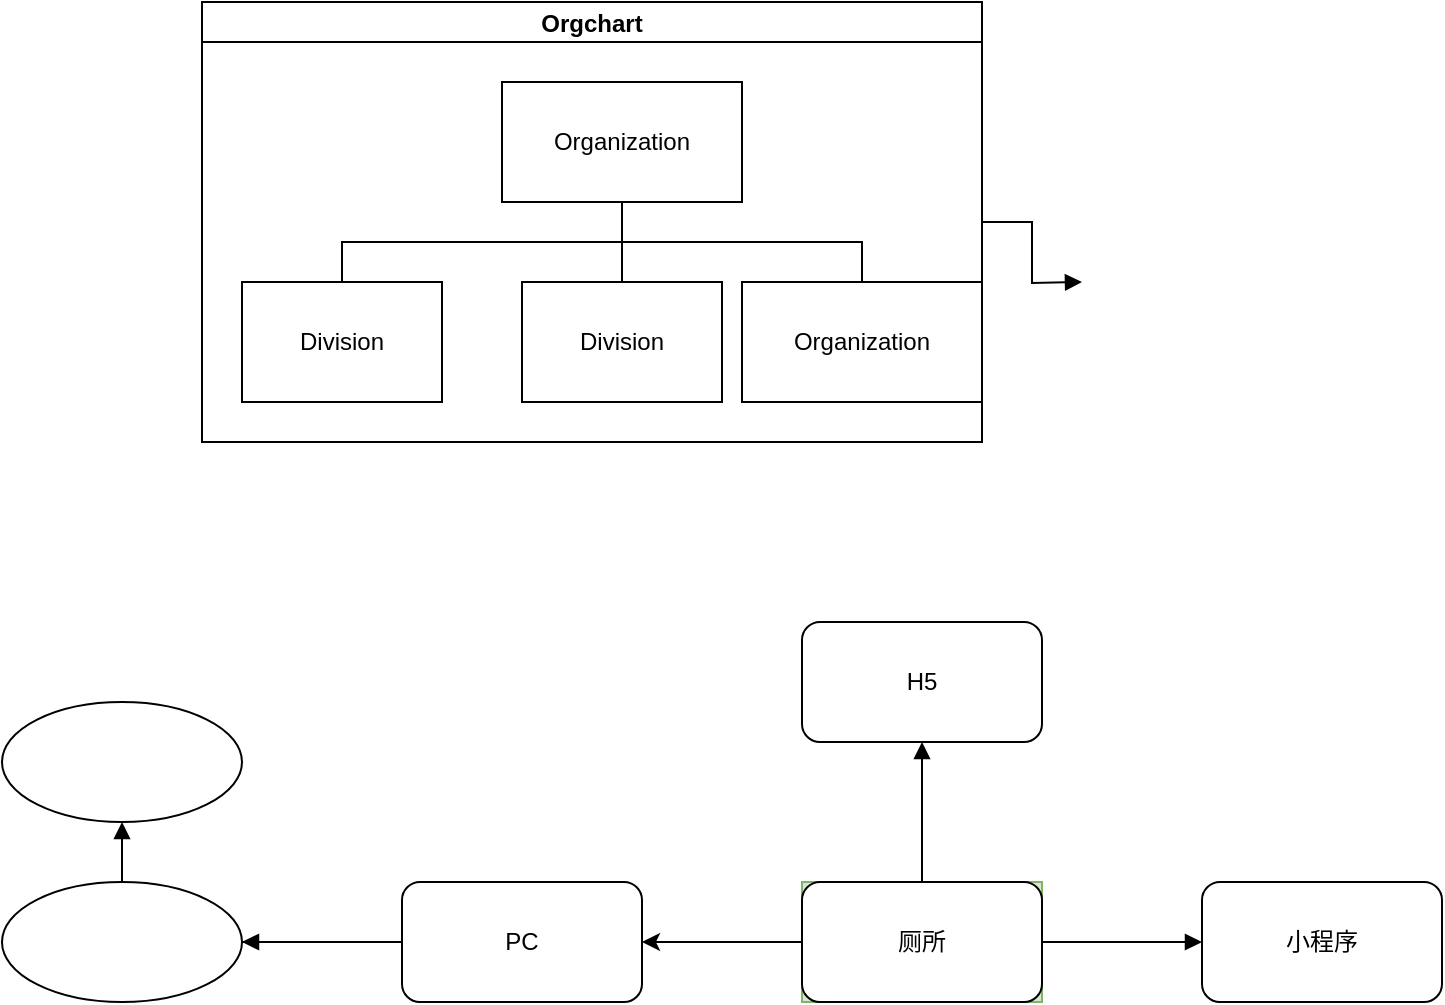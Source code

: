 <mxfile version="20.3.0" type="device"><diagram id="7W4IKTWy0gWQQZl-Dk8H" name="第 1 页"><mxGraphModel dx="1929" dy="844" grid="1" gridSize="10" guides="1" tooltips="1" connect="1" arrows="1" fold="1" page="1" pageScale="1" pageWidth="827" pageHeight="1169" math="0" shadow="0"><root><mxCell id="0"/><mxCell id="1" parent="0"/><mxCell id="KeTX2C_BFC-_s8Q79JAV-1" value="智慧班牌1.0" style="rounded=0;whiteSpace=wrap;html=1;fillColor=#d5e8d4;strokeColor=#82b366;" parent="1" vertex="1"><mxGeometry x="350" y="480" width="120" height="60" as="geometry"/></mxCell><mxCell id="prdjYelPKV1AogPgQZJb-9" value="" style="edgeStyle=orthogonalEdgeStyle;rounded=0;orthogonalLoop=1;jettySize=auto;html=1;" edge="1" parent="1" source="prdjYelPKV1AogPgQZJb-7"><mxGeometry relative="1" as="geometry"><mxPoint x="270" y="510" as="targetPoint"/></mxGeometry></mxCell><mxCell id="prdjYelPKV1AogPgQZJb-13" value="" style="edgeStyle=orthogonalEdgeStyle;rounded=0;orthogonalLoop=1;jettySize=auto;html=1;endArrow=block;endFill=1;" edge="1" parent="1" source="prdjYelPKV1AogPgQZJb-7"><mxGeometry relative="1" as="geometry"><mxPoint x="410" y="410" as="targetPoint"/><Array as="points"><mxPoint x="410" y="420"/></Array></mxGeometry></mxCell><mxCell id="prdjYelPKV1AogPgQZJb-15" value="" style="edgeStyle=orthogonalEdgeStyle;rounded=0;orthogonalLoop=1;jettySize=auto;html=1;endArrow=block;endFill=1;" edge="1" parent="1" source="prdjYelPKV1AogPgQZJb-7" target="prdjYelPKV1AogPgQZJb-14"><mxGeometry relative="1" as="geometry"/></mxCell><mxCell id="prdjYelPKV1AogPgQZJb-7" value="厕所" style="rounded=1;whiteSpace=wrap;html=1;" vertex="1" parent="1"><mxGeometry x="350" y="480" width="120" height="60" as="geometry"/></mxCell><mxCell id="prdjYelPKV1AogPgQZJb-26" value="" style="edgeStyle=orthogonalEdgeStyle;rounded=0;orthogonalLoop=1;jettySize=auto;html=1;endArrow=block;endFill=1;" edge="1" parent="1" source="prdjYelPKV1AogPgQZJb-8" target="prdjYelPKV1AogPgQZJb-25"><mxGeometry relative="1" as="geometry"/></mxCell><mxCell id="prdjYelPKV1AogPgQZJb-28" value="" style="edgeStyle=orthogonalEdgeStyle;rounded=0;orthogonalLoop=1;jettySize=auto;html=1;endArrow=block;endFill=1;" edge="1" parent="1" source="prdjYelPKV1AogPgQZJb-8" target="prdjYelPKV1AogPgQZJb-27"><mxGeometry relative="1" as="geometry"/></mxCell><mxCell id="prdjYelPKV1AogPgQZJb-8" value="PC" style="rounded=1;whiteSpace=wrap;html=1;" vertex="1" parent="1"><mxGeometry x="150" y="480" width="120" height="60" as="geometry"/></mxCell><mxCell id="prdjYelPKV1AogPgQZJb-12" value="H5" style="rounded=1;whiteSpace=wrap;html=1;" vertex="1" parent="1"><mxGeometry x="350" y="350" width="120" height="60" as="geometry"/></mxCell><mxCell id="prdjYelPKV1AogPgQZJb-14" value="小程序" style="whiteSpace=wrap;html=1;rounded=1;" vertex="1" parent="1"><mxGeometry x="550" y="480" width="120" height="60" as="geometry"/></mxCell><mxCell id="prdjYelPKV1AogPgQZJb-24" style="edgeStyle=orthogonalEdgeStyle;rounded=0;orthogonalLoop=1;jettySize=auto;html=1;exitX=1;exitY=0.5;exitDx=0;exitDy=0;endArrow=block;endFill=1;" edge="1" parent="1" source="prdjYelPKV1AogPgQZJb-16"><mxGeometry relative="1" as="geometry"><mxPoint x="490" y="180" as="targetPoint"/></mxGeometry></mxCell><mxCell id="prdjYelPKV1AogPgQZJb-16" value="Orgchart" style="swimlane;startSize=20;horizontal=1;containerType=tree;newEdgeStyle={&quot;edgeStyle&quot;:&quot;elbowEdgeStyle&quot;,&quot;startArrow&quot;:&quot;none&quot;,&quot;endArrow&quot;:&quot;none&quot;};" vertex="1" parent="1"><mxGeometry x="50" y="40" width="390" height="220" as="geometry"/></mxCell><mxCell id="prdjYelPKV1AogPgQZJb-17" value="" style="edgeStyle=elbowEdgeStyle;elbow=vertical;startArrow=none;endArrow=none;rounded=0;" edge="1" parent="prdjYelPKV1AogPgQZJb-16" source="prdjYelPKV1AogPgQZJb-19" target="prdjYelPKV1AogPgQZJb-20"><mxGeometry relative="1" as="geometry"/></mxCell><mxCell id="prdjYelPKV1AogPgQZJb-18" value="" style="edgeStyle=elbowEdgeStyle;elbow=vertical;startArrow=none;endArrow=none;rounded=0;" edge="1" parent="prdjYelPKV1AogPgQZJb-16" source="prdjYelPKV1AogPgQZJb-19" target="prdjYelPKV1AogPgQZJb-21"><mxGeometry relative="1" as="geometry"/></mxCell><UserObject label="Organization" treeRoot="1" id="prdjYelPKV1AogPgQZJb-19"><mxCell style="whiteSpace=wrap;html=1;align=center;treeFolding=1;treeMoving=1;newEdgeStyle={&quot;edgeStyle&quot;:&quot;elbowEdgeStyle&quot;,&quot;startArrow&quot;:&quot;none&quot;,&quot;endArrow&quot;:&quot;none&quot;};" vertex="1" parent="prdjYelPKV1AogPgQZJb-16"><mxGeometry x="150" y="40" width="120" height="60" as="geometry"/></mxCell></UserObject><mxCell id="prdjYelPKV1AogPgQZJb-20" value="Division" style="whiteSpace=wrap;html=1;align=center;verticalAlign=middle;treeFolding=1;treeMoving=1;newEdgeStyle={&quot;edgeStyle&quot;:&quot;elbowEdgeStyle&quot;,&quot;startArrow&quot;:&quot;none&quot;,&quot;endArrow&quot;:&quot;none&quot;};" vertex="1" parent="prdjYelPKV1AogPgQZJb-16"><mxGeometry x="20" y="140" width="100" height="60" as="geometry"/></mxCell><mxCell id="prdjYelPKV1AogPgQZJb-21" value="Division" style="whiteSpace=wrap;html=1;align=center;verticalAlign=middle;treeFolding=1;treeMoving=1;newEdgeStyle={&quot;edgeStyle&quot;:&quot;elbowEdgeStyle&quot;,&quot;startArrow&quot;:&quot;none&quot;,&quot;endArrow&quot;:&quot;none&quot;};" vertex="1" parent="prdjYelPKV1AogPgQZJb-16"><mxGeometry x="160" y="140" width="100" height="60" as="geometry"/></mxCell><mxCell id="prdjYelPKV1AogPgQZJb-22" value="" style="edgeStyle=elbowEdgeStyle;rounded=0;orthogonalLoop=1;jettySize=auto;html=1;elbow=vertical;startArrow=none;endArrow=none;" edge="1" source="prdjYelPKV1AogPgQZJb-19" target="prdjYelPKV1AogPgQZJb-23" parent="prdjYelPKV1AogPgQZJb-16"><mxGeometry relative="1" as="geometry"/></mxCell><UserObject label="Organization" treeRoot="1" id="prdjYelPKV1AogPgQZJb-23"><mxCell style="whiteSpace=wrap;html=1;align=center;treeFolding=1;treeMoving=1;newEdgeStyle={&quot;edgeStyle&quot;:&quot;elbowEdgeStyle&quot;,&quot;startArrow&quot;:&quot;none&quot;,&quot;endArrow&quot;:&quot;none&quot;};" vertex="1" parent="prdjYelPKV1AogPgQZJb-16"><mxGeometry x="270" y="140" width="120" height="60" as="geometry"/></mxCell></UserObject><mxCell id="prdjYelPKV1AogPgQZJb-25" value="" style="ellipse;whiteSpace=wrap;html=1;rounded=1;" vertex="1" parent="1"><mxGeometry x="-50" y="480" width="120" height="60" as="geometry"/></mxCell><mxCell id="prdjYelPKV1AogPgQZJb-27" value="" style="ellipse;whiteSpace=wrap;html=1;rounded=1;" vertex="1" parent="1"><mxGeometry x="-50" y="390" width="120" height="60" as="geometry"/></mxCell></root></mxGraphModel></diagram></mxfile>